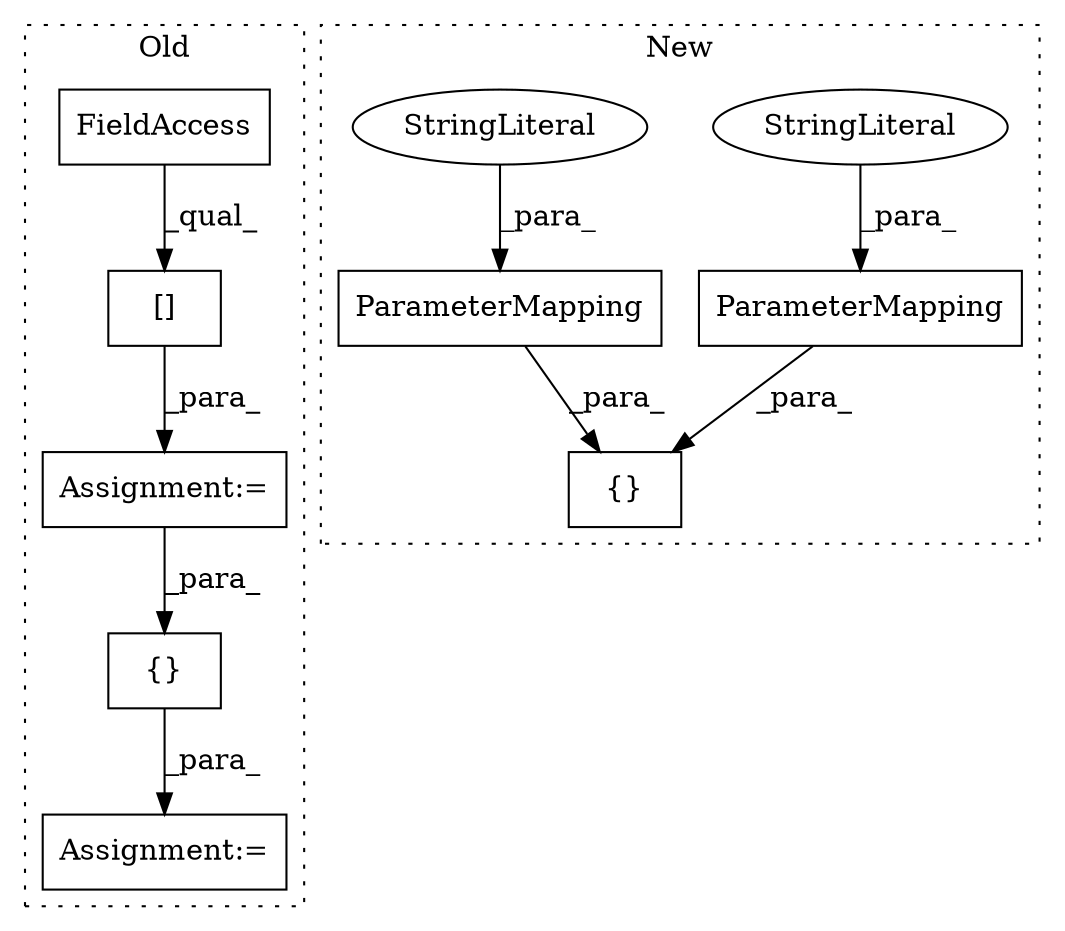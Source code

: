 digraph G {
subgraph cluster0 {
1 [label="[]" a="2" s="765,793" l="27,1" shape="box"];
7 [label="FieldAccess" a="22" s="765" l="26" shape="box"];
8 [label="Assignment:=" a="7" s="764" l="1" shape="box"];
9 [label="{}" a="4" s="1041,1565" l="1,1" shape="box"];
10 [label="Assignment:=" a="7" s="1023" l="1" shape="box"];
label = "Old";
style="dotted";
}
subgraph cluster1 {
2 [label="ParameterMapping" a="32" s="773,847" l="17,1" shape="box"];
3 [label="{}" a="4" s="716,848" l="1,1" shape="box"];
4 [label="StringLiteral" a="45" s="790" l="19" shape="ellipse"];
5 [label="ParameterMapping" a="32" s="717,771" l="17,1" shape="box"];
6 [label="StringLiteral" a="45" s="734" l="14" shape="ellipse"];
label = "New";
style="dotted";
}
1 -> 8 [label="_para_"];
2 -> 3 [label="_para_"];
4 -> 2 [label="_para_"];
5 -> 3 [label="_para_"];
6 -> 5 [label="_para_"];
7 -> 1 [label="_qual_"];
8 -> 9 [label="_para_"];
9 -> 10 [label="_para_"];
}